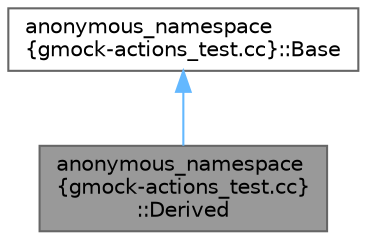 digraph "anonymous_namespace{gmock-actions_test.cc}::Derived"
{
 // LATEX_PDF_SIZE
  bgcolor="transparent";
  edge [fontname=Helvetica,fontsize=10,labelfontname=Helvetica,labelfontsize=10];
  node [fontname=Helvetica,fontsize=10,shape=box,height=0.2,width=0.4];
  Node1 [id="Node000001",label="anonymous_namespace\l\{gmock-actions_test.cc\}\l::Derived",height=0.2,width=0.4,color="gray40", fillcolor="grey60", style="filled", fontcolor="black",tooltip=" "];
  Node2 -> Node1 [id="edge1_Node000001_Node000002",dir="back",color="steelblue1",style="solid",tooltip=" "];
  Node2 [id="Node000002",label="anonymous_namespace\l\{gmock-actions_test.cc\}::Base",height=0.2,width=0.4,color="gray40", fillcolor="white", style="filled",URL="$structanonymous__namespace_02gmock-actions__test_8cc_03_1_1_base.html",tooltip=" "];
}
